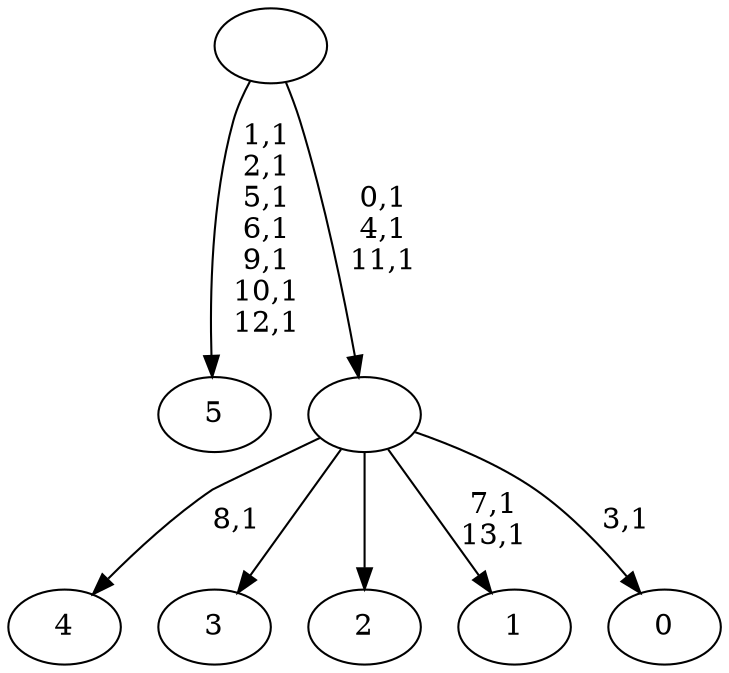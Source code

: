digraph T {
	20 [label="5"]
	12 [label="4"]
	10 [label="3"]
	9 [label="2"]
	8 [label="1"]
	5 [label="0"]
	3 [label=""]
	0 [label=""]
	3 -> 5 [label="3,1"]
	3 -> 8 [label="7,1\n13,1"]
	3 -> 12 [label="8,1"]
	3 -> 10 [label=""]
	3 -> 9 [label=""]
	0 -> 3 [label="0,1\n4,1\n11,1"]
	0 -> 20 [label="1,1\n2,1\n5,1\n6,1\n9,1\n10,1\n12,1"]
}
